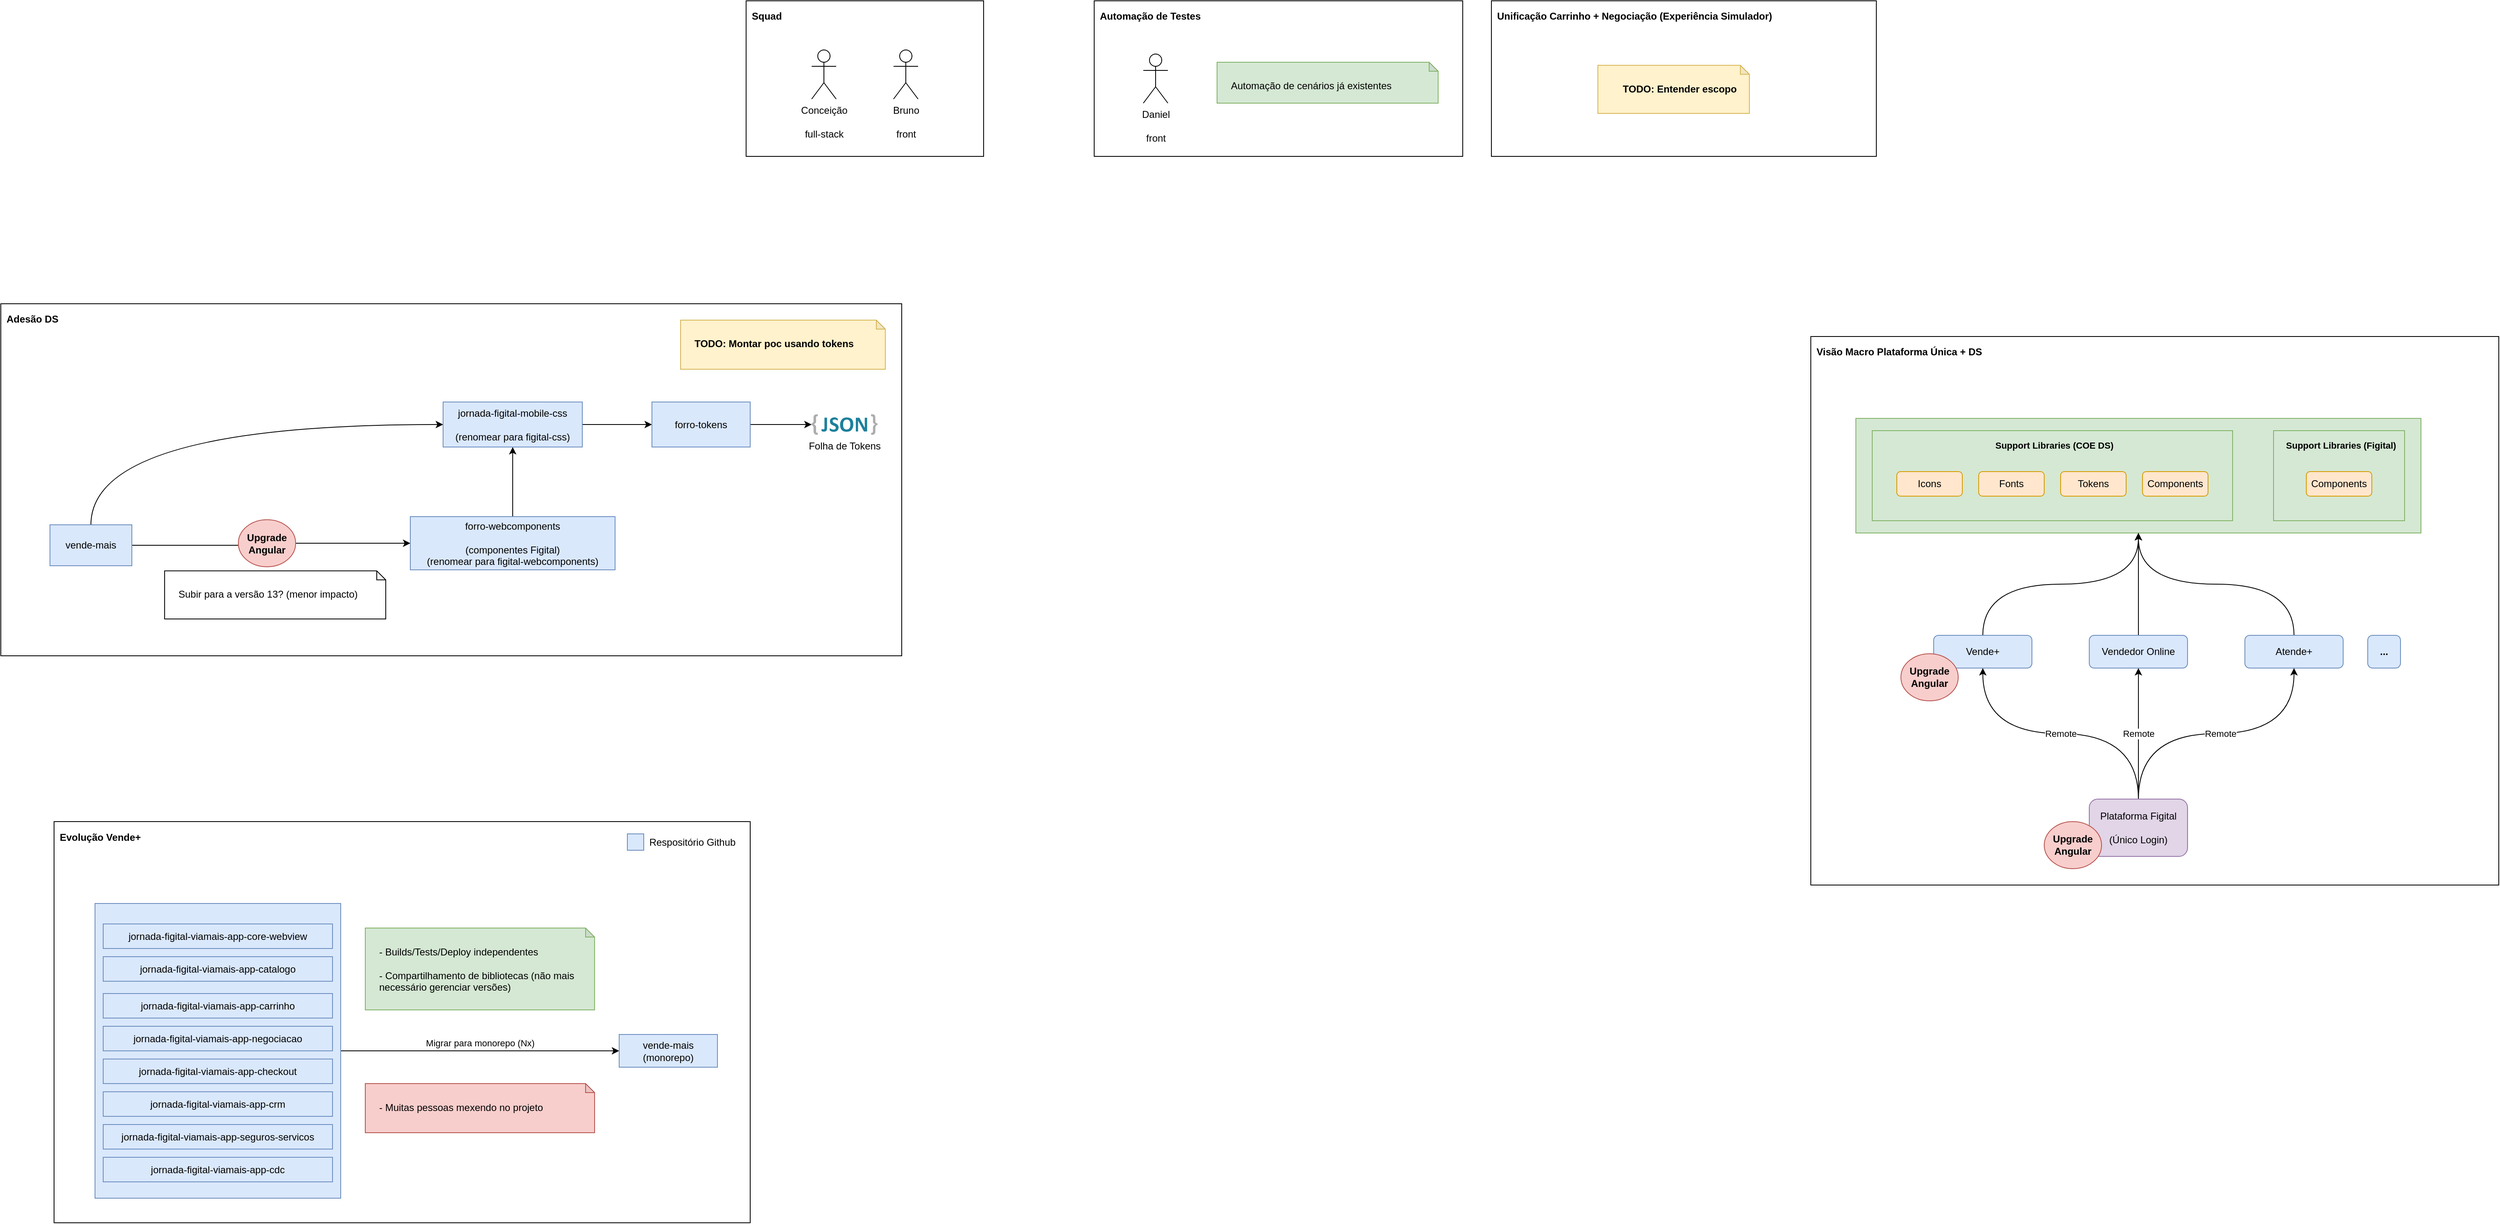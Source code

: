 <mxfile version="24.7.16">
  <diagram name="Page-1" id="xi7shshmRlHFJgEPUB2y">
    <mxGraphModel dx="1395" dy="709" grid="1" gridSize="10" guides="1" tooltips="1" connect="1" arrows="1" fold="1" page="1" pageScale="1" pageWidth="3300" pageHeight="2339" math="0" shadow="0">
      <root>
        <mxCell id="0" />
        <mxCell id="1" parent="0" />
        <mxCell id="uVXglK_rULCIlqvBaK8J-3" value="Squad" style="rounded=0;whiteSpace=wrap;html=1;align=left;verticalAlign=top;spacingLeft=5;spacingTop=5;fontStyle=1" parent="1" vertex="1">
          <mxGeometry x="1000" y="50" width="290" height="190" as="geometry" />
        </mxCell>
        <mxCell id="rnujehfUw2kupq6HyYBV-32" value="Evolução Vende+" style="rounded=0;whiteSpace=wrap;html=1;align=left;verticalAlign=top;spacingLeft=5;spacingTop=5;fontStyle=1" parent="1" vertex="1">
          <mxGeometry x="155" y="1052.5" width="850" height="490" as="geometry" />
        </mxCell>
        <mxCell id="rnujehfUw2kupq6HyYBV-54" value="Migrar para monorepo (Nx)" style="edgeStyle=orthogonalEdgeStyle;rounded=0;orthogonalLoop=1;jettySize=auto;html=1;entryX=0;entryY=0.5;entryDx=0;entryDy=0;" parent="1" source="rnujehfUw2kupq6HyYBV-53" target="rnujehfUw2kupq6HyYBV-44" edge="1">
          <mxGeometry y="10" relative="1" as="geometry">
            <mxPoint as="offset" />
          </mxGeometry>
        </mxCell>
        <mxCell id="rnujehfUw2kupq6HyYBV-53" value="" style="rounded=0;whiteSpace=wrap;html=1;align=left;verticalAlign=top;spacingLeft=5;spacingTop=5;fontStyle=1;fillColor=#dae8fc;strokeColor=#6c8ebf;" parent="1" vertex="1">
          <mxGeometry x="205" y="1152.5" width="300" height="360" as="geometry" />
        </mxCell>
        <mxCell id="rnujehfUw2kupq6HyYBV-2" value="Visão Macro Plataforma Única + DS" style="rounded=0;whiteSpace=wrap;html=1;align=left;verticalAlign=top;spacingLeft=5;spacingTop=5;fontStyle=1" parent="1" vertex="1">
          <mxGeometry x="2300" y="460" width="840" height="670" as="geometry" />
        </mxCell>
        <mxCell id="rnujehfUw2kupq6HyYBV-27" value="" style="rounded=0;whiteSpace=wrap;html=1;align=left;verticalAlign=top;spacingLeft=5;spacingTop=5;fontStyle=1;fillColor=#d5e8d4;strokeColor=#82b366;" parent="1" vertex="1">
          <mxGeometry x="2355" y="560" width="690" height="140" as="geometry" />
        </mxCell>
        <mxCell id="rnujehfUw2kupq6HyYBV-28" style="edgeStyle=orthogonalEdgeStyle;rounded=0;orthogonalLoop=1;jettySize=auto;html=1;entryX=0.5;entryY=1;entryDx=0;entryDy=0;curved=1;" parent="1" source="rnujehfUw2kupq6HyYBV-3" target="rnujehfUw2kupq6HyYBV-27" edge="1">
          <mxGeometry relative="1" as="geometry" />
        </mxCell>
        <mxCell id="rnujehfUw2kupq6HyYBV-3" value="Vende+" style="rounded=1;whiteSpace=wrap;html=1;fillColor=#dae8fc;strokeColor=#6c8ebf;" parent="1" vertex="1">
          <mxGeometry x="2450" y="825" width="120" height="40" as="geometry" />
        </mxCell>
        <mxCell id="rnujehfUw2kupq6HyYBV-29" style="edgeStyle=orthogonalEdgeStyle;rounded=0;orthogonalLoop=1;jettySize=auto;html=1;curved=1;entryX=0.5;entryY=1;entryDx=0;entryDy=0;" parent="1" source="rnujehfUw2kupq6HyYBV-4" target="rnujehfUw2kupq6HyYBV-27" edge="1">
          <mxGeometry relative="1" as="geometry">
            <mxPoint x="2700" y="705" as="targetPoint" />
          </mxGeometry>
        </mxCell>
        <mxCell id="rnujehfUw2kupq6HyYBV-4" value="Vendedor Online" style="rounded=1;whiteSpace=wrap;html=1;fillColor=#dae8fc;strokeColor=#6c8ebf;" parent="1" vertex="1">
          <mxGeometry x="2640" y="825" width="120" height="40" as="geometry" />
        </mxCell>
        <mxCell id="rnujehfUw2kupq6HyYBV-30" style="edgeStyle=orthogonalEdgeStyle;rounded=0;orthogonalLoop=1;jettySize=auto;html=1;entryX=0.5;entryY=1;entryDx=0;entryDy=0;curved=1;" parent="1" source="rnujehfUw2kupq6HyYBV-5" target="rnujehfUw2kupq6HyYBV-27" edge="1">
          <mxGeometry relative="1" as="geometry" />
        </mxCell>
        <mxCell id="rnujehfUw2kupq6HyYBV-5" value="Atende+" style="rounded=1;whiteSpace=wrap;html=1;fillColor=#dae8fc;strokeColor=#6c8ebf;" parent="1" vertex="1">
          <mxGeometry x="2830" y="825" width="120" height="40" as="geometry" />
        </mxCell>
        <mxCell id="rnujehfUw2kupq6HyYBV-6" value="Support Libraries (COE DS)" style="rounded=0;whiteSpace=wrap;html=1;align=center;verticalAlign=top;spacingLeft=5;spacingTop=5;fillColor=#d5e8d4;strokeColor=#82b366;fontStyle=1;fontSize=11;" parent="1" vertex="1">
          <mxGeometry x="2375" y="575" width="440" height="110" as="geometry" />
        </mxCell>
        <mxCell id="rnujehfUw2kupq6HyYBV-7" value="Icons" style="rounded=1;whiteSpace=wrap;html=1;fillColor=#ffe6cc;strokeColor=#d79b00;align=center;" parent="1" vertex="1">
          <mxGeometry x="2405" y="625" width="80" height="30" as="geometry" />
        </mxCell>
        <mxCell id="rnujehfUw2kupq6HyYBV-8" value="Fonts" style="rounded=1;whiteSpace=wrap;html=1;fillColor=#ffe6cc;strokeColor=#d79b00;align=center;" parent="1" vertex="1">
          <mxGeometry x="2505" y="625" width="80" height="30" as="geometry" />
        </mxCell>
        <mxCell id="rnujehfUw2kupq6HyYBV-10" value="Tokens" style="rounded=1;whiteSpace=wrap;html=1;fillColor=#ffe6cc;strokeColor=#d79b00;align=center;" parent="1" vertex="1">
          <mxGeometry x="2605" y="625" width="80" height="30" as="geometry" />
        </mxCell>
        <mxCell id="rnujehfUw2kupq6HyYBV-11" value="Components" style="rounded=1;whiteSpace=wrap;html=1;fillColor=#ffe6cc;strokeColor=#d79b00;align=center;" parent="1" vertex="1">
          <mxGeometry x="2705" y="625" width="80" height="30" as="geometry" />
        </mxCell>
        <mxCell id="rnujehfUw2kupq6HyYBV-17" value="Remote" style="edgeStyle=orthogonalEdgeStyle;rounded=0;orthogonalLoop=1;jettySize=auto;html=1;curved=1;exitX=0.5;exitY=0;exitDx=0;exitDy=0;" parent="1" source="rnujehfUw2kupq6HyYBV-14" target="rnujehfUw2kupq6HyYBV-3" edge="1">
          <mxGeometry relative="1" as="geometry" />
        </mxCell>
        <mxCell id="rnujehfUw2kupq6HyYBV-18" value="Remote" style="edgeStyle=orthogonalEdgeStyle;rounded=0;orthogonalLoop=1;jettySize=auto;html=1;entryX=0.5;entryY=1;entryDx=0;entryDy=0;" parent="1" source="rnujehfUw2kupq6HyYBV-14" target="rnujehfUw2kupq6HyYBV-4" edge="1">
          <mxGeometry relative="1" as="geometry" />
        </mxCell>
        <mxCell id="rnujehfUw2kupq6HyYBV-19" value="Remote" style="edgeStyle=orthogonalEdgeStyle;rounded=0;orthogonalLoop=1;jettySize=auto;html=1;entryX=0.5;entryY=1;entryDx=0;entryDy=0;curved=1;exitX=0.5;exitY=0;exitDx=0;exitDy=0;" parent="1" source="rnujehfUw2kupq6HyYBV-14" target="rnujehfUw2kupq6HyYBV-5" edge="1">
          <mxGeometry x="0.025" relative="1" as="geometry">
            <mxPoint as="offset" />
          </mxGeometry>
        </mxCell>
        <mxCell id="rnujehfUw2kupq6HyYBV-14" value="Plataforma Figital&lt;br&gt;&lt;br&gt;(Único Login)" style="rounded=1;whiteSpace=wrap;html=1;fillColor=#e1d5e7;strokeColor=#9673a6;" parent="1" vertex="1">
          <mxGeometry x="2640" y="1025" width="120" height="70" as="geometry" />
        </mxCell>
        <mxCell id="rnujehfUw2kupq6HyYBV-20" value="Support Libraries (Figital)" style="rounded=0;whiteSpace=wrap;html=1;align=center;verticalAlign=top;spacingLeft=5;spacingTop=5;fillColor=#d5e8d4;strokeColor=#82b366;fontStyle=1;fontSize=11;" parent="1" vertex="1">
          <mxGeometry x="2865" y="575" width="160" height="110" as="geometry" />
        </mxCell>
        <mxCell id="rnujehfUw2kupq6HyYBV-24" value="Components" style="rounded=1;whiteSpace=wrap;html=1;fillColor=#ffe6cc;strokeColor=#d79b00;align=center;" parent="1" vertex="1">
          <mxGeometry x="2905" y="625" width="80" height="30" as="geometry" />
        </mxCell>
        <mxCell id="rnujehfUw2kupq6HyYBV-31" value="..." style="rounded=1;whiteSpace=wrap;html=1;fillColor=#dae8fc;strokeColor=#6c8ebf;fontStyle=1" parent="1" vertex="1">
          <mxGeometry x="2980" y="825" width="40" height="40" as="geometry" />
        </mxCell>
        <mxCell id="rnujehfUw2kupq6HyYBV-33" value="jornada-figital-viamais-app-core-webview" style="whiteSpace=wrap;html=1;fillColor=#dae8fc;strokeColor=#6c8ebf;" parent="1" vertex="1">
          <mxGeometry x="215" y="1177.5" width="280" height="30" as="geometry" />
        </mxCell>
        <mxCell id="rnujehfUw2kupq6HyYBV-34" value="jornada-figital-viamais-app-catalogo" style="whiteSpace=wrap;html=1;fillColor=#dae8fc;strokeColor=#6c8ebf;" parent="1" vertex="1">
          <mxGeometry x="215" y="1217.5" width="280" height="30" as="geometry" />
        </mxCell>
        <mxCell id="rnujehfUw2kupq6HyYBV-35" value="jornada-figital-viamais-app-carrinho" style="whiteSpace=wrap;html=1;fillColor=#dae8fc;strokeColor=#6c8ebf;" parent="1" vertex="1">
          <mxGeometry x="215" y="1262.5" width="280" height="30" as="geometry" />
        </mxCell>
        <mxCell id="rnujehfUw2kupq6HyYBV-37" value="jornada-figital-viamais-app-negociacao" style="whiteSpace=wrap;html=1;fillColor=#dae8fc;strokeColor=#6c8ebf;" parent="1" vertex="1">
          <mxGeometry x="215" y="1302.5" width="280" height="30" as="geometry" />
        </mxCell>
        <mxCell id="rnujehfUw2kupq6HyYBV-38" value="jornada-figital-viamais-app-checkout" style="whiteSpace=wrap;html=1;fillColor=#dae8fc;strokeColor=#6c8ebf;" parent="1" vertex="1">
          <mxGeometry x="215" y="1342.5" width="280" height="30" as="geometry" />
        </mxCell>
        <mxCell id="rnujehfUw2kupq6HyYBV-39" value="jornada-figital-viamais-app-crm" style="whiteSpace=wrap;html=1;fillColor=#dae8fc;strokeColor=#6c8ebf;" parent="1" vertex="1">
          <mxGeometry x="215" y="1382.5" width="280" height="30" as="geometry" />
        </mxCell>
        <mxCell id="rnujehfUw2kupq6HyYBV-41" value="jornada-figital-viamais-app-seguros-servicos" style="whiteSpace=wrap;html=1;fillColor=#dae8fc;strokeColor=#6c8ebf;" parent="1" vertex="1">
          <mxGeometry x="215" y="1422.5" width="280" height="30" as="geometry" />
        </mxCell>
        <mxCell id="rnujehfUw2kupq6HyYBV-42" value="jornada-figital-viamais-app-cdc" style="whiteSpace=wrap;html=1;fillColor=#dae8fc;strokeColor=#6c8ebf;" parent="1" vertex="1">
          <mxGeometry x="215" y="1462.5" width="280" height="30" as="geometry" />
        </mxCell>
        <mxCell id="rnujehfUw2kupq6HyYBV-44" value="vende-mais&lt;br&gt;(monorepo)" style="whiteSpace=wrap;html=1;fillColor=#dae8fc;strokeColor=#6c8ebf;" parent="1" vertex="1">
          <mxGeometry x="845" y="1312.5" width="120" height="40" as="geometry" />
        </mxCell>
        <mxCell id="rnujehfUw2kupq6HyYBV-51" value="" style="group" parent="1" vertex="1" connectable="0">
          <mxGeometry x="855" y="1062.5" width="144" height="30" as="geometry" />
        </mxCell>
        <mxCell id="rnujehfUw2kupq6HyYBV-45" value="" style="whiteSpace=wrap;html=1;fillColor=#dae8fc;strokeColor=#6c8ebf;" parent="rnujehfUw2kupq6HyYBV-51" vertex="1">
          <mxGeometry y="5" width="20" height="20" as="geometry" />
        </mxCell>
        <mxCell id="rnujehfUw2kupq6HyYBV-46" value="Respositório Github" style="text;html=1;align=center;verticalAlign=middle;resizable=0;points=[];autosize=1;strokeColor=none;fillColor=none;" parent="rnujehfUw2kupq6HyYBV-51" vertex="1">
          <mxGeometry x="14" width="130" height="30" as="geometry" />
        </mxCell>
        <mxCell id="rnujehfUw2kupq6HyYBV-55" value="- Builds/Tests/Deploy independentes&lt;div&gt;&lt;br&gt;&lt;/div&gt;&lt;div&gt;- Compartilhamento de bibliotecas (não mais necessário gerenciar versões)&lt;/div&gt;" style="shape=note;whiteSpace=wrap;html=1;backgroundOutline=1;darkOpacity=0.05;size=11;align=left;spacingLeft=15;verticalAlign=top;spacingTop=15;fillColor=#d5e8d4;strokeColor=#82b366;" parent="1" vertex="1">
          <mxGeometry x="535" y="1182.5" width="280" height="100" as="geometry" />
        </mxCell>
        <mxCell id="rnujehfUw2kupq6HyYBV-56" value="- Muitas pessoas mexendo no projeto" style="shape=note;whiteSpace=wrap;html=1;backgroundOutline=1;darkOpacity=0.05;size=11;align=left;spacingLeft=15;verticalAlign=top;spacingTop=15;fillColor=#f8cecc;strokeColor=#b85450;" parent="1" vertex="1">
          <mxGeometry x="535" y="1372.5" width="280" height="60" as="geometry" />
        </mxCell>
        <mxCell id="rnujehfUw2kupq6HyYBV-57" value="Adesão DS" style="rounded=0;whiteSpace=wrap;html=1;align=left;verticalAlign=top;spacingLeft=5;spacingTop=5;fontStyle=1" parent="1" vertex="1">
          <mxGeometry x="90" y="420" width="1100" height="430" as="geometry" />
        </mxCell>
        <mxCell id="rnujehfUw2kupq6HyYBV-60" style="edgeStyle=orthogonalEdgeStyle;rounded=0;orthogonalLoop=1;jettySize=auto;html=1;entryX=0.5;entryY=1;entryDx=0;entryDy=0;" parent="1" source="rnujehfUw2kupq6HyYBV-58" target="rnujehfUw2kupq6HyYBV-59" edge="1">
          <mxGeometry relative="1" as="geometry" />
        </mxCell>
        <mxCell id="rnujehfUw2kupq6HyYBV-58" value="forro-webcomponents&lt;br&gt;&lt;br&gt;(componentes Figital)&lt;div&gt;(renomear para figital-webcomponents)&lt;/div&gt;" style="whiteSpace=wrap;html=1;fillColor=#dae8fc;strokeColor=#6c8ebf;" parent="1" vertex="1">
          <mxGeometry x="590" y="680" width="250" height="65" as="geometry" />
        </mxCell>
        <mxCell id="uVXglK_rULCIlqvBaK8J-21" style="edgeStyle=orthogonalEdgeStyle;rounded=0;orthogonalLoop=1;jettySize=auto;html=1;exitX=1;exitY=0.5;exitDx=0;exitDy=0;curved=1;" parent="1" source="uVXglK_rULCIlqvBaK8J-30" target="uVXglK_rULCIlqvBaK8J-20" edge="1">
          <mxGeometry relative="1" as="geometry">
            <mxPoint x="940" y="568" as="sourcePoint" />
          </mxGeometry>
        </mxCell>
        <mxCell id="uVXglK_rULCIlqvBaK8J-31" style="edgeStyle=orthogonalEdgeStyle;rounded=0;orthogonalLoop=1;jettySize=auto;html=1;entryX=0;entryY=0.5;entryDx=0;entryDy=0;" parent="1" source="rnujehfUw2kupq6HyYBV-59" target="uVXglK_rULCIlqvBaK8J-30" edge="1">
          <mxGeometry relative="1" as="geometry" />
        </mxCell>
        <mxCell id="rnujehfUw2kupq6HyYBV-59" value="jornada-figital-mobile-css&lt;br&gt;&lt;br&gt;(renomear para&amp;nbsp;&lt;span style=&quot;background-color: initial;&quot;&gt;figital-css)&lt;/span&gt;" style="whiteSpace=wrap;html=1;fillColor=#dae8fc;strokeColor=#6c8ebf;" parent="1" vertex="1">
          <mxGeometry x="630" y="540" width="170" height="55" as="geometry" />
        </mxCell>
        <mxCell id="rnujehfUw2kupq6HyYBV-62" style="edgeStyle=orthogonalEdgeStyle;rounded=0;orthogonalLoop=1;jettySize=auto;html=1;entryX=0;entryY=0.5;entryDx=0;entryDy=0;curved=1;exitX=0.5;exitY=0;exitDx=0;exitDy=0;" parent="1" source="rnujehfUw2kupq6HyYBV-61" target="rnujehfUw2kupq6HyYBV-59" edge="1">
          <mxGeometry relative="1" as="geometry" />
        </mxCell>
        <mxCell id="rnujehfUw2kupq6HyYBV-63" style="edgeStyle=orthogonalEdgeStyle;rounded=0;orthogonalLoop=1;jettySize=auto;html=1;entryX=0;entryY=0.5;entryDx=0;entryDy=0;" parent="1" source="rnujehfUw2kupq6HyYBV-61" target="rnujehfUw2kupq6HyYBV-58" edge="1">
          <mxGeometry relative="1" as="geometry" />
        </mxCell>
        <mxCell id="rnujehfUw2kupq6HyYBV-61" value="vende-mais" style="whiteSpace=wrap;html=1;fillColor=#dae8fc;strokeColor=#6c8ebf;" parent="1" vertex="1">
          <mxGeometry x="150" y="690" width="100" height="50" as="geometry" />
        </mxCell>
        <mxCell id="rnujehfUw2kupq6HyYBV-64" value="Upgrade Angular" style="ellipse;whiteSpace=wrap;html=1;fillColor=#f8cecc;strokeColor=#b85450;fontStyle=1" parent="1" vertex="1">
          <mxGeometry x="380" y="683.75" width="70" height="57.5" as="geometry" />
        </mxCell>
        <mxCell id="uVXglK_rULCIlqvBaK8J-1" value="Subir para a versão 13? (menor impacto)" style="shape=note;whiteSpace=wrap;html=1;backgroundOutline=1;darkOpacity=0.05;size=11;align=left;spacingLeft=15;verticalAlign=top;spacingTop=15;" parent="1" vertex="1">
          <mxGeometry x="290" y="746.25" width="270" height="58.75" as="geometry" />
        </mxCell>
        <mxCell id="uVXglK_rULCIlqvBaK8J-2" value="Automação de Testes" style="rounded=0;whiteSpace=wrap;html=1;align=left;verticalAlign=top;spacingLeft=5;spacingTop=5;fontStyle=1" parent="1" vertex="1">
          <mxGeometry x="1425" y="50" width="450" height="190" as="geometry" />
        </mxCell>
        <mxCell id="uVXglK_rULCIlqvBaK8J-4" value="Daniel&lt;br&gt;&lt;br&gt;front" style="shape=umlActor;verticalLabelPosition=bottom;verticalAlign=top;html=1;outlineConnect=0;" parent="1" vertex="1">
          <mxGeometry x="1485" y="115" width="30" height="60" as="geometry" />
        </mxCell>
        <mxCell id="uVXglK_rULCIlqvBaK8J-5" value="Conceição&lt;br&gt;&lt;br&gt;&lt;div&gt;full-stack&lt;/div&gt;" style="shape=umlActor;verticalLabelPosition=bottom;verticalAlign=top;html=1;outlineConnect=0;" parent="1" vertex="1">
          <mxGeometry x="1080" y="110" width="30" height="60" as="geometry" />
        </mxCell>
        <mxCell id="uVXglK_rULCIlqvBaK8J-6" value="Bruno&lt;br&gt;&lt;br&gt;front" style="shape=umlActor;verticalLabelPosition=bottom;verticalAlign=top;html=1;outlineConnect=0;" parent="1" vertex="1">
          <mxGeometry x="1180" y="110" width="30" height="60" as="geometry" />
        </mxCell>
        <mxCell id="uVXglK_rULCIlqvBaK8J-8" value="" style="shape=image;html=1;verticalAlign=top;verticalLabelPosition=bottom;labelBackgroundColor=#ffffff;imageAspect=0;aspect=fixed;image=https://cdn1.iconfinder.com/data/icons/icons-for-a-site-1/64/advantage_accuracy-128.png" parent="1" vertex="1">
          <mxGeometry x="2675" y="420" width="90" height="90" as="geometry" />
        </mxCell>
        <mxCell id="uVXglK_rULCIlqvBaK8J-9" value="Unificação Carrinho + Negociação (Experiência Simulador)" style="rounded=0;whiteSpace=wrap;html=1;align=left;verticalAlign=top;spacingLeft=5;spacingTop=5;fontStyle=1" parent="1" vertex="1">
          <mxGeometry x="1910" y="50" width="470" height="190" as="geometry" />
        </mxCell>
        <mxCell id="uVXglK_rULCIlqvBaK8J-10" value="TODO: Entender escopo" style="shape=note;whiteSpace=wrap;html=1;backgroundOutline=1;darkOpacity=0.05;size=11;align=center;spacingLeft=15;verticalAlign=top;spacingTop=15;fillColor=#fff2cc;strokeColor=#d6b656;fontStyle=1" parent="1" vertex="1">
          <mxGeometry x="2040" y="128.75" width="185" height="58.75" as="geometry" />
        </mxCell>
        <mxCell id="uVXglK_rULCIlqvBaK8J-15" value="Automação de cenários já existentes" style="shape=note;whiteSpace=wrap;html=1;backgroundOutline=1;darkOpacity=0.05;size=11;align=left;spacingLeft=15;verticalAlign=top;spacingTop=15;fillColor=#d5e8d4;strokeColor=#82b366;" parent="1" vertex="1">
          <mxGeometry x="1575" y="125" width="270" height="50" as="geometry" />
        </mxCell>
        <mxCell id="uVXglK_rULCIlqvBaK8J-16" value="Upgrade Angular" style="ellipse;whiteSpace=wrap;html=1;fillColor=#f8cecc;strokeColor=#b85450;fontStyle=1" parent="1" vertex="1">
          <mxGeometry x="2410" y="847.5" width="70" height="57.5" as="geometry" />
        </mxCell>
        <mxCell id="uVXglK_rULCIlqvBaK8J-17" value="Upgrade Angular" style="ellipse;whiteSpace=wrap;html=1;fillColor=#f8cecc;strokeColor=#b85450;fontStyle=1" parent="1" vertex="1">
          <mxGeometry x="2585" y="1052.5" width="70" height="57.5" as="geometry" />
        </mxCell>
        <mxCell id="uVXglK_rULCIlqvBaK8J-18" value="&lt;b&gt;TODO: Montar poc usando tokens&lt;/b&gt;" style="shape=note;whiteSpace=wrap;html=1;backgroundOutline=1;darkOpacity=0.05;size=11;align=left;spacingLeft=15;verticalAlign=top;spacingTop=15;fillColor=#fff2cc;strokeColor=#d6b656;" parent="1" vertex="1">
          <mxGeometry x="920" y="440" width="250" height="60" as="geometry" />
        </mxCell>
        <mxCell id="uVXglK_rULCIlqvBaK8J-20" value="Folha de Tokens" style="dashed=0;outlineConnect=0;html=1;align=center;labelPosition=center;verticalLabelPosition=bottom;verticalAlign=top;shape=mxgraph.weblogos.json_2" parent="1" vertex="1">
          <mxGeometry x="1080" y="554.9" width="80.4" height="25.2" as="geometry" />
        </mxCell>
        <mxCell id="uVXglK_rULCIlqvBaK8J-30" value="forro-tokens" style="whiteSpace=wrap;html=1;fillColor=#dae8fc;strokeColor=#6c8ebf;" parent="1" vertex="1">
          <mxGeometry x="885" y="540" width="120" height="55" as="geometry" />
        </mxCell>
      </root>
    </mxGraphModel>
  </diagram>
</mxfile>
